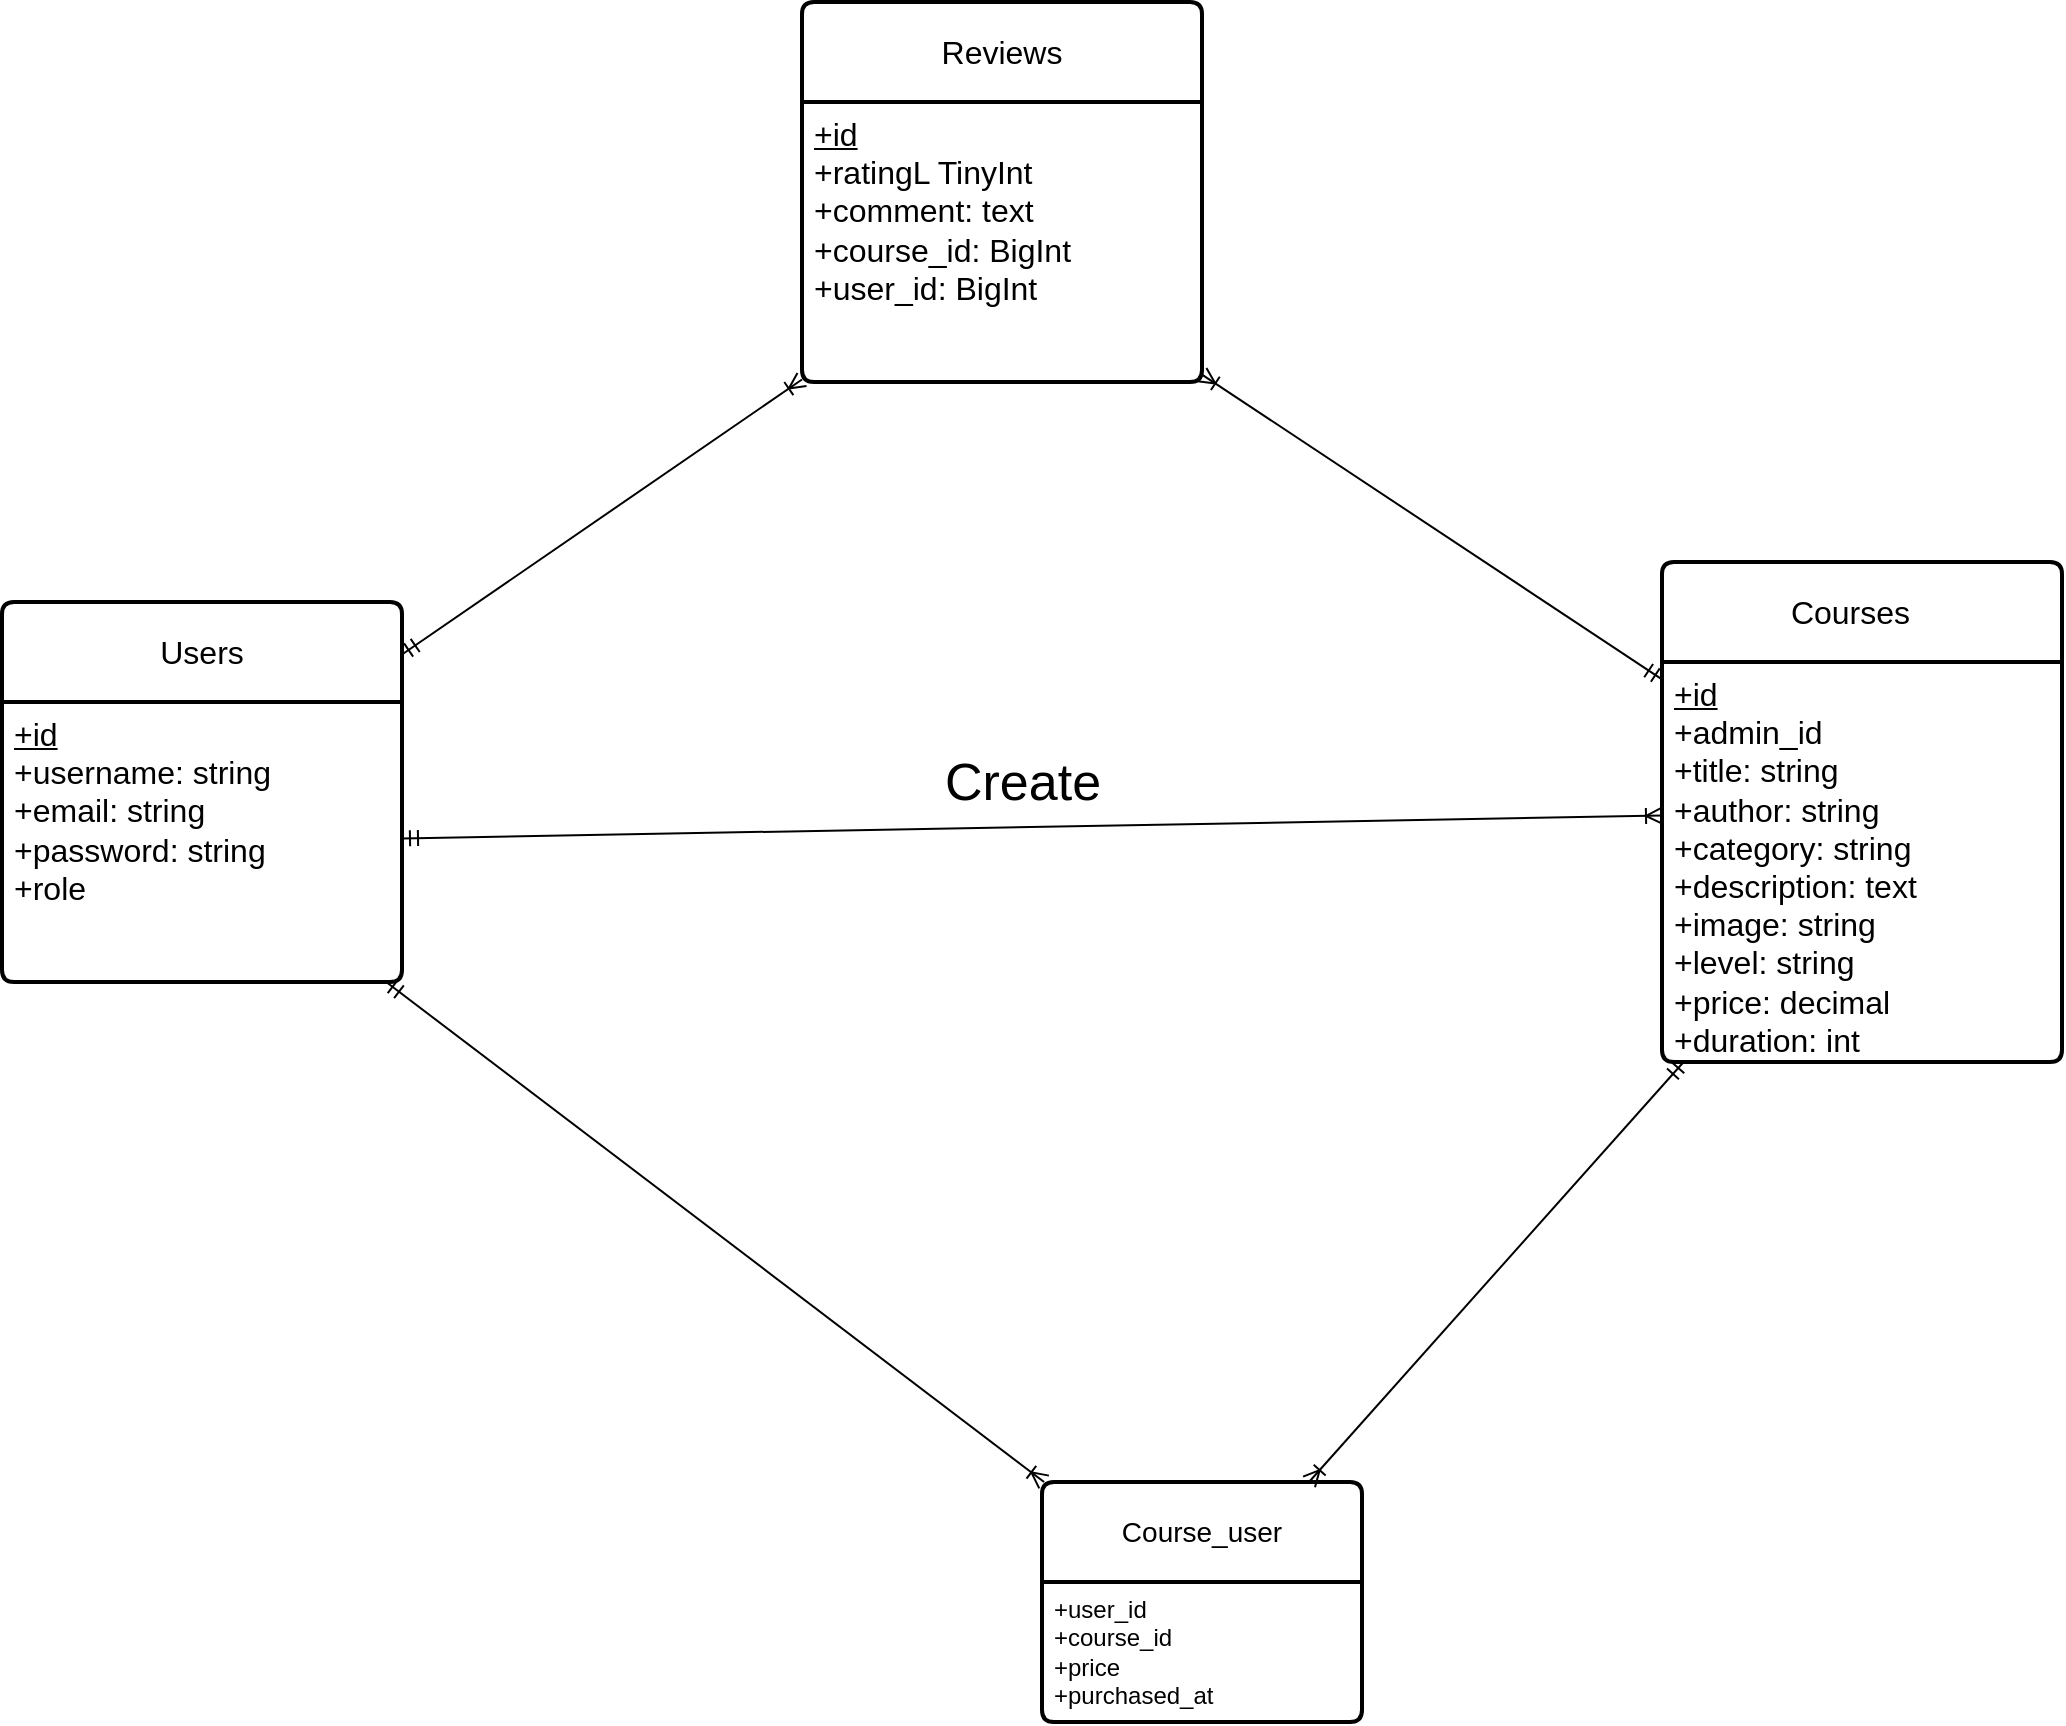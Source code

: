 <mxfile>
    <diagram name="Page-1" id="l6bWfrZ3T2z2LLEz_eNK">
        <mxGraphModel dx="1725" dy="704" grid="1" gridSize="10" guides="1" tooltips="1" connect="1" arrows="1" fold="1" page="1" pageScale="1" pageWidth="850" pageHeight="1100" math="0" shadow="0">
            <root>
                <mxCell id="0"/>
                <mxCell id="1" parent="0"/>
                <mxCell id="7" style="edgeStyle=none;html=1;endArrow=ERoneToMany;endFill=0;startArrow=ERmandOne;startFill=0;" parent="1" source="XLK-NM55kCbsFjackSky-14" target="5" edge="1">
                    <mxGeometry relative="1" as="geometry"/>
                </mxCell>
                <mxCell id="XLK-NM55kCbsFjackSky-14" value="Users" style="swimlane;childLayout=stackLayout;horizontal=1;startSize=50;horizontalStack=0;rounded=1;fontSize=16;fontStyle=0;strokeWidth=2;resizeParent=0;resizeLast=1;shadow=0;dashed=0;align=center;arcSize=4;whiteSpace=wrap;html=1;" parent="1" vertex="1">
                    <mxGeometry x="-190" y="360" width="200" height="190" as="geometry"/>
                </mxCell>
                <mxCell id="XLK-NM55kCbsFjackSky-15" value="&lt;u&gt;&lt;font style=&quot;font-size: 16px;&quot;&gt;+id&lt;/font&gt;&lt;/u&gt;&lt;div&gt;&lt;font style=&quot;font-size: 16px;&quot;&gt;+username: string&lt;/font&gt;&lt;/div&gt;&lt;div&gt;&lt;font style=&quot;font-size: 16px;&quot;&gt;+email: string&lt;br&gt;+password: string&lt;/font&gt;&lt;/div&gt;&lt;div&gt;&lt;font style=&quot;font-size: 16px;&quot;&gt;+role&lt;/font&gt;&lt;/div&gt;" style="align=left;strokeColor=none;fillColor=none;spacingLeft=4;spacingRight=4;fontSize=12;verticalAlign=top;resizable=0;rotatable=0;part=1;html=1;whiteSpace=wrap;" parent="XLK-NM55kCbsFjackSky-14" vertex="1">
                    <mxGeometry y="50" width="200" height="140" as="geometry"/>
                </mxCell>
                <mxCell id="8" style="edgeStyle=none;html=1;endArrow=ERoneToMany;endFill=0;startArrow=ERmandOne;startFill=0;" parent="1" source="2" target="5" edge="1">
                    <mxGeometry relative="1" as="geometry"/>
                </mxCell>
                <mxCell id="2" value="Courses&lt;span style=&quot;white-space: pre;&quot;&gt;&#x9;&lt;/span&gt;" style="swimlane;childLayout=stackLayout;horizontal=1;startSize=50;horizontalStack=0;rounded=1;fontSize=16;fontStyle=0;strokeWidth=2;resizeParent=0;resizeLast=1;shadow=0;dashed=0;align=center;arcSize=4;whiteSpace=wrap;html=1;" parent="1" vertex="1">
                    <mxGeometry x="640" y="340" width="200" height="250" as="geometry"/>
                </mxCell>
                <mxCell id="3" value="&lt;u&gt;&lt;font style=&quot;font-size: 16px;&quot;&gt;+id&lt;/font&gt;&lt;/u&gt;&lt;div&gt;&lt;span style=&quot;font-size: 16px;&quot;&gt;+admin_id&lt;br&gt;&lt;/span&gt;&lt;div&gt;&lt;font style=&quot;font-size: 16px;&quot;&gt;+title: string&lt;/font&gt;&lt;/div&gt;&lt;div&gt;&lt;font style=&quot;font-size: 16px;&quot;&gt;+author: string&lt;br&gt;+category: string&lt;/font&gt;&lt;/div&gt;&lt;div&gt;&lt;font style=&quot;font-size: 16px;&quot;&gt;+description: text&lt;/font&gt;&lt;/div&gt;&lt;div&gt;&lt;font style=&quot;font-size: 16px;&quot;&gt;+image: string&lt;/font&gt;&lt;/div&gt;&lt;div&gt;&lt;font style=&quot;font-size: 16px;&quot;&gt;+level: string&lt;/font&gt;&lt;/div&gt;&lt;div&gt;&lt;span style=&quot;font-size: 16px;&quot;&gt;+price: decimal&lt;/span&gt;&lt;/div&gt;&lt;div&gt;&lt;span style=&quot;font-size: 16px;&quot;&gt;+duration: int&lt;/span&gt;&lt;/div&gt;&lt;/div&gt;" style="align=left;strokeColor=none;fillColor=none;spacingLeft=4;spacingRight=4;fontSize=12;verticalAlign=top;resizable=0;rotatable=0;part=1;html=1;whiteSpace=wrap;" parent="2" vertex="1">
                    <mxGeometry y="50" width="200" height="200" as="geometry"/>
                </mxCell>
                <mxCell id="4" value="Reviews" style="swimlane;childLayout=stackLayout;horizontal=1;startSize=50;horizontalStack=0;rounded=1;fontSize=16;fontStyle=0;strokeWidth=2;resizeParent=0;resizeLast=1;shadow=0;dashed=0;align=center;arcSize=4;whiteSpace=wrap;html=1;" parent="1" vertex="1">
                    <mxGeometry x="210" y="60" width="200" height="190" as="geometry"/>
                </mxCell>
                <mxCell id="5" value="&lt;u&gt;&lt;font style=&quot;font-size: 16px;&quot;&gt;+id&lt;/font&gt;&lt;/u&gt;&lt;div&gt;&lt;font style=&quot;font-size: 16px;&quot;&gt;+ratingL TinyInt&lt;/font&gt;&lt;/div&gt;&lt;div&gt;&lt;font style=&quot;font-size: 16px;&quot;&gt;+comment: text&lt;br&gt;+course_id: BigInt&lt;/font&gt;&lt;/div&gt;&lt;div&gt;&lt;span style=&quot;font-size: 16px;&quot;&gt;+user_id: BigInt&lt;/span&gt;&lt;/div&gt;" style="align=left;strokeColor=none;fillColor=none;spacingLeft=4;spacingRight=4;fontSize=12;verticalAlign=top;resizable=0;rotatable=0;part=1;html=1;whiteSpace=wrap;" parent="4" vertex="1">
                    <mxGeometry y="50" width="200" height="140" as="geometry"/>
                </mxCell>
                <mxCell id="9" value="Course_user" style="swimlane;childLayout=stackLayout;horizontal=1;startSize=50;horizontalStack=0;rounded=1;fontSize=14;fontStyle=0;strokeWidth=2;resizeParent=0;resizeLast=1;shadow=0;dashed=0;align=center;arcSize=4;whiteSpace=wrap;html=1;" vertex="1" parent="1">
                    <mxGeometry x="330" y="800" width="160" height="120" as="geometry"/>
                </mxCell>
                <mxCell id="10" value="+user_id&lt;div&gt;+course_id&lt;/div&gt;&lt;div&gt;+price&lt;/div&gt;&lt;div&gt;+purchased_at&lt;/div&gt;" style="align=left;strokeColor=none;fillColor=none;spacingLeft=4;fontSize=12;verticalAlign=top;resizable=0;rotatable=0;part=1;html=1;" vertex="1" parent="9">
                    <mxGeometry y="50" width="160" height="70" as="geometry"/>
                </mxCell>
                <mxCell id="12" style="edgeStyle=none;html=1;endArrow=ERoneToMany;endFill=0;startArrow=ERmandOne;startFill=0;" edge="1" parent="1" source="3" target="9">
                    <mxGeometry relative="1" as="geometry"/>
                </mxCell>
                <mxCell id="13" style="edgeStyle=none;html=1;endArrow=ERoneToMany;endFill=0;startArrow=ERmandOne;startFill=0;" edge="1" parent="1" source="XLK-NM55kCbsFjackSky-15" target="9">
                    <mxGeometry relative="1" as="geometry"/>
                </mxCell>
                <mxCell id="15" style="edgeStyle=none;html=1;endArrow=ERoneToMany;endFill=0;startArrow=ERmandOne;startFill=0;" edge="1" parent="1" source="XLK-NM55kCbsFjackSky-15" target="2">
                    <mxGeometry relative="1" as="geometry"/>
                </mxCell>
                <mxCell id="16" value="Create" style="text;html=1;align=center;verticalAlign=middle;resizable=0;points=[];autosize=1;strokeColor=none;fillColor=none;fontSize=26;" vertex="1" parent="1">
                    <mxGeometry x="270" y="430" width="100" height="40" as="geometry"/>
                </mxCell>
            </root>
        </mxGraphModel>
    </diagram>
</mxfile>